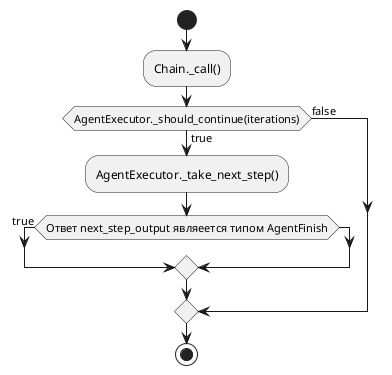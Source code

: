 @startuml

start

:Chain._call();

if (AgentExecutor._should_continue(iterations)) then (true)
    :AgentExecutor._take_next_step();

    if (Ответ next_step_output являеется типом AgentFinish) then (true)
    endif

else (false)
endif


stop

@enduml